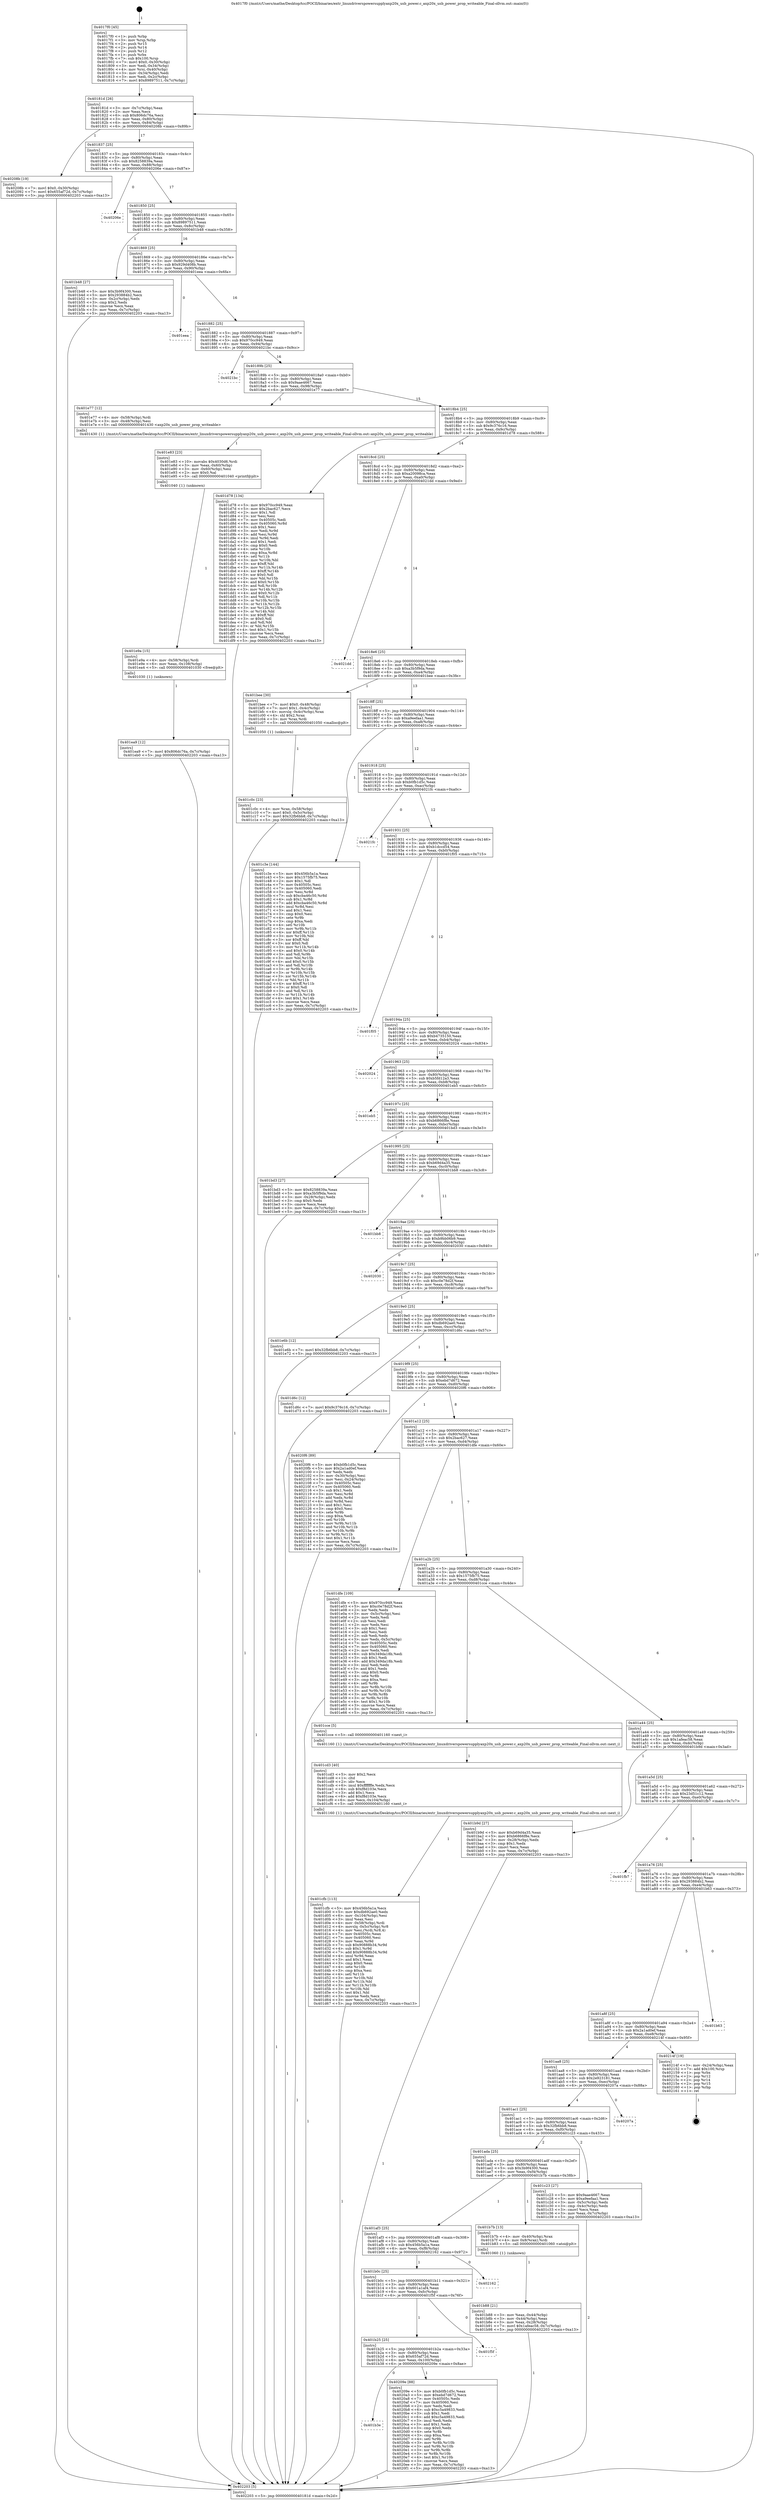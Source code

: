 digraph "0x4017f0" {
  label = "0x4017f0 (/mnt/c/Users/mathe/Desktop/tcc/POCII/binaries/extr_linuxdriverspowersupplyaxp20x_usb_power.c_axp20x_usb_power_prop_writeable_Final-ollvm.out::main(0))"
  labelloc = "t"
  node[shape=record]

  Entry [label="",width=0.3,height=0.3,shape=circle,fillcolor=black,style=filled]
  "0x40181d" [label="{
     0x40181d [26]\l
     | [instrs]\l
     &nbsp;&nbsp;0x40181d \<+3\>: mov -0x7c(%rbp),%eax\l
     &nbsp;&nbsp;0x401820 \<+2\>: mov %eax,%ecx\l
     &nbsp;&nbsp;0x401822 \<+6\>: sub $0x806dc76a,%ecx\l
     &nbsp;&nbsp;0x401828 \<+3\>: mov %eax,-0x80(%rbp)\l
     &nbsp;&nbsp;0x40182b \<+6\>: mov %ecx,-0x84(%rbp)\l
     &nbsp;&nbsp;0x401831 \<+6\>: je 000000000040208b \<main+0x89b\>\l
  }"]
  "0x40208b" [label="{
     0x40208b [19]\l
     | [instrs]\l
     &nbsp;&nbsp;0x40208b \<+7\>: movl $0x0,-0x30(%rbp)\l
     &nbsp;&nbsp;0x402092 \<+7\>: movl $0x655af72d,-0x7c(%rbp)\l
     &nbsp;&nbsp;0x402099 \<+5\>: jmp 0000000000402203 \<main+0xa13\>\l
  }"]
  "0x401837" [label="{
     0x401837 [25]\l
     | [instrs]\l
     &nbsp;&nbsp;0x401837 \<+5\>: jmp 000000000040183c \<main+0x4c\>\l
     &nbsp;&nbsp;0x40183c \<+3\>: mov -0x80(%rbp),%eax\l
     &nbsp;&nbsp;0x40183f \<+5\>: sub $0x8258839a,%eax\l
     &nbsp;&nbsp;0x401844 \<+6\>: mov %eax,-0x88(%rbp)\l
     &nbsp;&nbsp;0x40184a \<+6\>: je 000000000040206e \<main+0x87e\>\l
  }"]
  Exit [label="",width=0.3,height=0.3,shape=circle,fillcolor=black,style=filled,peripheries=2]
  "0x40206e" [label="{
     0x40206e\l
  }", style=dashed]
  "0x401850" [label="{
     0x401850 [25]\l
     | [instrs]\l
     &nbsp;&nbsp;0x401850 \<+5\>: jmp 0000000000401855 \<main+0x65\>\l
     &nbsp;&nbsp;0x401855 \<+3\>: mov -0x80(%rbp),%eax\l
     &nbsp;&nbsp;0x401858 \<+5\>: sub $0x89897511,%eax\l
     &nbsp;&nbsp;0x40185d \<+6\>: mov %eax,-0x8c(%rbp)\l
     &nbsp;&nbsp;0x401863 \<+6\>: je 0000000000401b48 \<main+0x358\>\l
  }"]
  "0x401b3e" [label="{
     0x401b3e\l
  }", style=dashed]
  "0x401b48" [label="{
     0x401b48 [27]\l
     | [instrs]\l
     &nbsp;&nbsp;0x401b48 \<+5\>: mov $0x3b9f4300,%eax\l
     &nbsp;&nbsp;0x401b4d \<+5\>: mov $0x293884b2,%ecx\l
     &nbsp;&nbsp;0x401b52 \<+3\>: mov -0x2c(%rbp),%edx\l
     &nbsp;&nbsp;0x401b55 \<+3\>: cmp $0x2,%edx\l
     &nbsp;&nbsp;0x401b58 \<+3\>: cmovne %ecx,%eax\l
     &nbsp;&nbsp;0x401b5b \<+3\>: mov %eax,-0x7c(%rbp)\l
     &nbsp;&nbsp;0x401b5e \<+5\>: jmp 0000000000402203 \<main+0xa13\>\l
  }"]
  "0x401869" [label="{
     0x401869 [25]\l
     | [instrs]\l
     &nbsp;&nbsp;0x401869 \<+5\>: jmp 000000000040186e \<main+0x7e\>\l
     &nbsp;&nbsp;0x40186e \<+3\>: mov -0x80(%rbp),%eax\l
     &nbsp;&nbsp;0x401871 \<+5\>: sub $0x929d408b,%eax\l
     &nbsp;&nbsp;0x401876 \<+6\>: mov %eax,-0x90(%rbp)\l
     &nbsp;&nbsp;0x40187c \<+6\>: je 0000000000401eea \<main+0x6fa\>\l
  }"]
  "0x402203" [label="{
     0x402203 [5]\l
     | [instrs]\l
     &nbsp;&nbsp;0x402203 \<+5\>: jmp 000000000040181d \<main+0x2d\>\l
  }"]
  "0x4017f0" [label="{
     0x4017f0 [45]\l
     | [instrs]\l
     &nbsp;&nbsp;0x4017f0 \<+1\>: push %rbp\l
     &nbsp;&nbsp;0x4017f1 \<+3\>: mov %rsp,%rbp\l
     &nbsp;&nbsp;0x4017f4 \<+2\>: push %r15\l
     &nbsp;&nbsp;0x4017f6 \<+2\>: push %r14\l
     &nbsp;&nbsp;0x4017f8 \<+2\>: push %r12\l
     &nbsp;&nbsp;0x4017fa \<+1\>: push %rbx\l
     &nbsp;&nbsp;0x4017fb \<+7\>: sub $0x100,%rsp\l
     &nbsp;&nbsp;0x401802 \<+7\>: movl $0x0,-0x30(%rbp)\l
     &nbsp;&nbsp;0x401809 \<+3\>: mov %edi,-0x34(%rbp)\l
     &nbsp;&nbsp;0x40180c \<+4\>: mov %rsi,-0x40(%rbp)\l
     &nbsp;&nbsp;0x401810 \<+3\>: mov -0x34(%rbp),%edi\l
     &nbsp;&nbsp;0x401813 \<+3\>: mov %edi,-0x2c(%rbp)\l
     &nbsp;&nbsp;0x401816 \<+7\>: movl $0x89897511,-0x7c(%rbp)\l
  }"]
  "0x40209e" [label="{
     0x40209e [88]\l
     | [instrs]\l
     &nbsp;&nbsp;0x40209e \<+5\>: mov $0xb0fb1d5c,%eax\l
     &nbsp;&nbsp;0x4020a3 \<+5\>: mov $0xebd7d672,%ecx\l
     &nbsp;&nbsp;0x4020a8 \<+7\>: mov 0x40505c,%edx\l
     &nbsp;&nbsp;0x4020af \<+7\>: mov 0x405060,%esi\l
     &nbsp;&nbsp;0x4020b6 \<+2\>: mov %edx,%edi\l
     &nbsp;&nbsp;0x4020b8 \<+6\>: sub $0xc5a49833,%edi\l
     &nbsp;&nbsp;0x4020be \<+3\>: sub $0x1,%edi\l
     &nbsp;&nbsp;0x4020c1 \<+6\>: add $0xc5a49833,%edi\l
     &nbsp;&nbsp;0x4020c7 \<+3\>: imul %edi,%edx\l
     &nbsp;&nbsp;0x4020ca \<+3\>: and $0x1,%edx\l
     &nbsp;&nbsp;0x4020cd \<+3\>: cmp $0x0,%edx\l
     &nbsp;&nbsp;0x4020d0 \<+4\>: sete %r8b\l
     &nbsp;&nbsp;0x4020d4 \<+3\>: cmp $0xa,%esi\l
     &nbsp;&nbsp;0x4020d7 \<+4\>: setl %r9b\l
     &nbsp;&nbsp;0x4020db \<+3\>: mov %r8b,%r10b\l
     &nbsp;&nbsp;0x4020de \<+3\>: and %r9b,%r10b\l
     &nbsp;&nbsp;0x4020e1 \<+3\>: xor %r9b,%r8b\l
     &nbsp;&nbsp;0x4020e4 \<+3\>: or %r8b,%r10b\l
     &nbsp;&nbsp;0x4020e7 \<+4\>: test $0x1,%r10b\l
     &nbsp;&nbsp;0x4020eb \<+3\>: cmovne %ecx,%eax\l
     &nbsp;&nbsp;0x4020ee \<+3\>: mov %eax,-0x7c(%rbp)\l
     &nbsp;&nbsp;0x4020f1 \<+5\>: jmp 0000000000402203 \<main+0xa13\>\l
  }"]
  "0x401eea" [label="{
     0x401eea\l
  }", style=dashed]
  "0x401882" [label="{
     0x401882 [25]\l
     | [instrs]\l
     &nbsp;&nbsp;0x401882 \<+5\>: jmp 0000000000401887 \<main+0x97\>\l
     &nbsp;&nbsp;0x401887 \<+3\>: mov -0x80(%rbp),%eax\l
     &nbsp;&nbsp;0x40188a \<+5\>: sub $0x970cc949,%eax\l
     &nbsp;&nbsp;0x40188f \<+6\>: mov %eax,-0x94(%rbp)\l
     &nbsp;&nbsp;0x401895 \<+6\>: je 00000000004021bc \<main+0x9cc\>\l
  }"]
  "0x401b25" [label="{
     0x401b25 [25]\l
     | [instrs]\l
     &nbsp;&nbsp;0x401b25 \<+5\>: jmp 0000000000401b2a \<main+0x33a\>\l
     &nbsp;&nbsp;0x401b2a \<+3\>: mov -0x80(%rbp),%eax\l
     &nbsp;&nbsp;0x401b2d \<+5\>: sub $0x655af72d,%eax\l
     &nbsp;&nbsp;0x401b32 \<+6\>: mov %eax,-0x100(%rbp)\l
     &nbsp;&nbsp;0x401b38 \<+6\>: je 000000000040209e \<main+0x8ae\>\l
  }"]
  "0x4021bc" [label="{
     0x4021bc\l
  }", style=dashed]
  "0x40189b" [label="{
     0x40189b [25]\l
     | [instrs]\l
     &nbsp;&nbsp;0x40189b \<+5\>: jmp 00000000004018a0 \<main+0xb0\>\l
     &nbsp;&nbsp;0x4018a0 \<+3\>: mov -0x80(%rbp),%eax\l
     &nbsp;&nbsp;0x4018a3 \<+5\>: sub $0x9aae4667,%eax\l
     &nbsp;&nbsp;0x4018a8 \<+6\>: mov %eax,-0x98(%rbp)\l
     &nbsp;&nbsp;0x4018ae \<+6\>: je 0000000000401e77 \<main+0x687\>\l
  }"]
  "0x401f5f" [label="{
     0x401f5f\l
  }", style=dashed]
  "0x401e77" [label="{
     0x401e77 [12]\l
     | [instrs]\l
     &nbsp;&nbsp;0x401e77 \<+4\>: mov -0x58(%rbp),%rdi\l
     &nbsp;&nbsp;0x401e7b \<+3\>: mov -0x48(%rbp),%esi\l
     &nbsp;&nbsp;0x401e7e \<+5\>: call 0000000000401430 \<axp20x_usb_power_prop_writeable\>\l
     | [calls]\l
     &nbsp;&nbsp;0x401430 \{1\} (/mnt/c/Users/mathe/Desktop/tcc/POCII/binaries/extr_linuxdriverspowersupplyaxp20x_usb_power.c_axp20x_usb_power_prop_writeable_Final-ollvm.out::axp20x_usb_power_prop_writeable)\l
  }"]
  "0x4018b4" [label="{
     0x4018b4 [25]\l
     | [instrs]\l
     &nbsp;&nbsp;0x4018b4 \<+5\>: jmp 00000000004018b9 \<main+0xc9\>\l
     &nbsp;&nbsp;0x4018b9 \<+3\>: mov -0x80(%rbp),%eax\l
     &nbsp;&nbsp;0x4018bc \<+5\>: sub $0x9c376c16,%eax\l
     &nbsp;&nbsp;0x4018c1 \<+6\>: mov %eax,-0x9c(%rbp)\l
     &nbsp;&nbsp;0x4018c7 \<+6\>: je 0000000000401d78 \<main+0x588\>\l
  }"]
  "0x401b0c" [label="{
     0x401b0c [25]\l
     | [instrs]\l
     &nbsp;&nbsp;0x401b0c \<+5\>: jmp 0000000000401b11 \<main+0x321\>\l
     &nbsp;&nbsp;0x401b11 \<+3\>: mov -0x80(%rbp),%eax\l
     &nbsp;&nbsp;0x401b14 \<+5\>: sub $0x601a1af4,%eax\l
     &nbsp;&nbsp;0x401b19 \<+6\>: mov %eax,-0xfc(%rbp)\l
     &nbsp;&nbsp;0x401b1f \<+6\>: je 0000000000401f5f \<main+0x76f\>\l
  }"]
  "0x401d78" [label="{
     0x401d78 [134]\l
     | [instrs]\l
     &nbsp;&nbsp;0x401d78 \<+5\>: mov $0x970cc949,%eax\l
     &nbsp;&nbsp;0x401d7d \<+5\>: mov $0x2bac627,%ecx\l
     &nbsp;&nbsp;0x401d82 \<+2\>: mov $0x1,%dl\l
     &nbsp;&nbsp;0x401d84 \<+2\>: xor %esi,%esi\l
     &nbsp;&nbsp;0x401d86 \<+7\>: mov 0x40505c,%edi\l
     &nbsp;&nbsp;0x401d8d \<+8\>: mov 0x405060,%r8d\l
     &nbsp;&nbsp;0x401d95 \<+3\>: sub $0x1,%esi\l
     &nbsp;&nbsp;0x401d98 \<+3\>: mov %edi,%r9d\l
     &nbsp;&nbsp;0x401d9b \<+3\>: add %esi,%r9d\l
     &nbsp;&nbsp;0x401d9e \<+4\>: imul %r9d,%edi\l
     &nbsp;&nbsp;0x401da2 \<+3\>: and $0x1,%edi\l
     &nbsp;&nbsp;0x401da5 \<+3\>: cmp $0x0,%edi\l
     &nbsp;&nbsp;0x401da8 \<+4\>: sete %r10b\l
     &nbsp;&nbsp;0x401dac \<+4\>: cmp $0xa,%r8d\l
     &nbsp;&nbsp;0x401db0 \<+4\>: setl %r11b\l
     &nbsp;&nbsp;0x401db4 \<+3\>: mov %r10b,%bl\l
     &nbsp;&nbsp;0x401db7 \<+3\>: xor $0xff,%bl\l
     &nbsp;&nbsp;0x401dba \<+3\>: mov %r11b,%r14b\l
     &nbsp;&nbsp;0x401dbd \<+4\>: xor $0xff,%r14b\l
     &nbsp;&nbsp;0x401dc1 \<+3\>: xor $0x0,%dl\l
     &nbsp;&nbsp;0x401dc4 \<+3\>: mov %bl,%r15b\l
     &nbsp;&nbsp;0x401dc7 \<+4\>: and $0x0,%r15b\l
     &nbsp;&nbsp;0x401dcb \<+3\>: and %dl,%r10b\l
     &nbsp;&nbsp;0x401dce \<+3\>: mov %r14b,%r12b\l
     &nbsp;&nbsp;0x401dd1 \<+4\>: and $0x0,%r12b\l
     &nbsp;&nbsp;0x401dd5 \<+3\>: and %dl,%r11b\l
     &nbsp;&nbsp;0x401dd8 \<+3\>: or %r10b,%r15b\l
     &nbsp;&nbsp;0x401ddb \<+3\>: or %r11b,%r12b\l
     &nbsp;&nbsp;0x401dde \<+3\>: xor %r12b,%r15b\l
     &nbsp;&nbsp;0x401de1 \<+3\>: or %r14b,%bl\l
     &nbsp;&nbsp;0x401de4 \<+3\>: xor $0xff,%bl\l
     &nbsp;&nbsp;0x401de7 \<+3\>: or $0x0,%dl\l
     &nbsp;&nbsp;0x401dea \<+2\>: and %dl,%bl\l
     &nbsp;&nbsp;0x401dec \<+3\>: or %bl,%r15b\l
     &nbsp;&nbsp;0x401def \<+4\>: test $0x1,%r15b\l
     &nbsp;&nbsp;0x401df3 \<+3\>: cmovne %ecx,%eax\l
     &nbsp;&nbsp;0x401df6 \<+3\>: mov %eax,-0x7c(%rbp)\l
     &nbsp;&nbsp;0x401df9 \<+5\>: jmp 0000000000402203 \<main+0xa13\>\l
  }"]
  "0x4018cd" [label="{
     0x4018cd [25]\l
     | [instrs]\l
     &nbsp;&nbsp;0x4018cd \<+5\>: jmp 00000000004018d2 \<main+0xe2\>\l
     &nbsp;&nbsp;0x4018d2 \<+3\>: mov -0x80(%rbp),%eax\l
     &nbsp;&nbsp;0x4018d5 \<+5\>: sub $0xa20098ca,%eax\l
     &nbsp;&nbsp;0x4018da \<+6\>: mov %eax,-0xa0(%rbp)\l
     &nbsp;&nbsp;0x4018e0 \<+6\>: je 00000000004021dd \<main+0x9ed\>\l
  }"]
  "0x402162" [label="{
     0x402162\l
  }", style=dashed]
  "0x4021dd" [label="{
     0x4021dd\l
  }", style=dashed]
  "0x4018e6" [label="{
     0x4018e6 [25]\l
     | [instrs]\l
     &nbsp;&nbsp;0x4018e6 \<+5\>: jmp 00000000004018eb \<main+0xfb\>\l
     &nbsp;&nbsp;0x4018eb \<+3\>: mov -0x80(%rbp),%eax\l
     &nbsp;&nbsp;0x4018ee \<+5\>: sub $0xa3b5f9da,%eax\l
     &nbsp;&nbsp;0x4018f3 \<+6\>: mov %eax,-0xa4(%rbp)\l
     &nbsp;&nbsp;0x4018f9 \<+6\>: je 0000000000401bee \<main+0x3fe\>\l
  }"]
  "0x401ea9" [label="{
     0x401ea9 [12]\l
     | [instrs]\l
     &nbsp;&nbsp;0x401ea9 \<+7\>: movl $0x806dc76a,-0x7c(%rbp)\l
     &nbsp;&nbsp;0x401eb0 \<+5\>: jmp 0000000000402203 \<main+0xa13\>\l
  }"]
  "0x401bee" [label="{
     0x401bee [30]\l
     | [instrs]\l
     &nbsp;&nbsp;0x401bee \<+7\>: movl $0x0,-0x48(%rbp)\l
     &nbsp;&nbsp;0x401bf5 \<+7\>: movl $0x1,-0x4c(%rbp)\l
     &nbsp;&nbsp;0x401bfc \<+4\>: movslq -0x4c(%rbp),%rax\l
     &nbsp;&nbsp;0x401c00 \<+4\>: shl $0x2,%rax\l
     &nbsp;&nbsp;0x401c04 \<+3\>: mov %rax,%rdi\l
     &nbsp;&nbsp;0x401c07 \<+5\>: call 0000000000401050 \<malloc@plt\>\l
     | [calls]\l
     &nbsp;&nbsp;0x401050 \{1\} (unknown)\l
  }"]
  "0x4018ff" [label="{
     0x4018ff [25]\l
     | [instrs]\l
     &nbsp;&nbsp;0x4018ff \<+5\>: jmp 0000000000401904 \<main+0x114\>\l
     &nbsp;&nbsp;0x401904 \<+3\>: mov -0x80(%rbp),%eax\l
     &nbsp;&nbsp;0x401907 \<+5\>: sub $0xa9eefaa1,%eax\l
     &nbsp;&nbsp;0x40190c \<+6\>: mov %eax,-0xa8(%rbp)\l
     &nbsp;&nbsp;0x401912 \<+6\>: je 0000000000401c3e \<main+0x44e\>\l
  }"]
  "0x401e9a" [label="{
     0x401e9a [15]\l
     | [instrs]\l
     &nbsp;&nbsp;0x401e9a \<+4\>: mov -0x58(%rbp),%rdi\l
     &nbsp;&nbsp;0x401e9e \<+6\>: mov %eax,-0x108(%rbp)\l
     &nbsp;&nbsp;0x401ea4 \<+5\>: call 0000000000401030 \<free@plt\>\l
     | [calls]\l
     &nbsp;&nbsp;0x401030 \{1\} (unknown)\l
  }"]
  "0x401c3e" [label="{
     0x401c3e [144]\l
     | [instrs]\l
     &nbsp;&nbsp;0x401c3e \<+5\>: mov $0x456b5a1a,%eax\l
     &nbsp;&nbsp;0x401c43 \<+5\>: mov $0x1575fb75,%ecx\l
     &nbsp;&nbsp;0x401c48 \<+2\>: mov $0x1,%dl\l
     &nbsp;&nbsp;0x401c4a \<+7\>: mov 0x40505c,%esi\l
     &nbsp;&nbsp;0x401c51 \<+7\>: mov 0x405060,%edi\l
     &nbsp;&nbsp;0x401c58 \<+3\>: mov %esi,%r8d\l
     &nbsp;&nbsp;0x401c5b \<+7\>: sub $0xcba46c50,%r8d\l
     &nbsp;&nbsp;0x401c62 \<+4\>: sub $0x1,%r8d\l
     &nbsp;&nbsp;0x401c66 \<+7\>: add $0xcba46c50,%r8d\l
     &nbsp;&nbsp;0x401c6d \<+4\>: imul %r8d,%esi\l
     &nbsp;&nbsp;0x401c71 \<+3\>: and $0x1,%esi\l
     &nbsp;&nbsp;0x401c74 \<+3\>: cmp $0x0,%esi\l
     &nbsp;&nbsp;0x401c77 \<+4\>: sete %r9b\l
     &nbsp;&nbsp;0x401c7b \<+3\>: cmp $0xa,%edi\l
     &nbsp;&nbsp;0x401c7e \<+4\>: setl %r10b\l
     &nbsp;&nbsp;0x401c82 \<+3\>: mov %r9b,%r11b\l
     &nbsp;&nbsp;0x401c85 \<+4\>: xor $0xff,%r11b\l
     &nbsp;&nbsp;0x401c89 \<+3\>: mov %r10b,%bl\l
     &nbsp;&nbsp;0x401c8c \<+3\>: xor $0xff,%bl\l
     &nbsp;&nbsp;0x401c8f \<+3\>: xor $0x0,%dl\l
     &nbsp;&nbsp;0x401c92 \<+3\>: mov %r11b,%r14b\l
     &nbsp;&nbsp;0x401c95 \<+4\>: and $0x0,%r14b\l
     &nbsp;&nbsp;0x401c99 \<+3\>: and %dl,%r9b\l
     &nbsp;&nbsp;0x401c9c \<+3\>: mov %bl,%r15b\l
     &nbsp;&nbsp;0x401c9f \<+4\>: and $0x0,%r15b\l
     &nbsp;&nbsp;0x401ca3 \<+3\>: and %dl,%r10b\l
     &nbsp;&nbsp;0x401ca6 \<+3\>: or %r9b,%r14b\l
     &nbsp;&nbsp;0x401ca9 \<+3\>: or %r10b,%r15b\l
     &nbsp;&nbsp;0x401cac \<+3\>: xor %r15b,%r14b\l
     &nbsp;&nbsp;0x401caf \<+3\>: or %bl,%r11b\l
     &nbsp;&nbsp;0x401cb2 \<+4\>: xor $0xff,%r11b\l
     &nbsp;&nbsp;0x401cb6 \<+3\>: or $0x0,%dl\l
     &nbsp;&nbsp;0x401cb9 \<+3\>: and %dl,%r11b\l
     &nbsp;&nbsp;0x401cbc \<+3\>: or %r11b,%r14b\l
     &nbsp;&nbsp;0x401cbf \<+4\>: test $0x1,%r14b\l
     &nbsp;&nbsp;0x401cc3 \<+3\>: cmovne %ecx,%eax\l
     &nbsp;&nbsp;0x401cc6 \<+3\>: mov %eax,-0x7c(%rbp)\l
     &nbsp;&nbsp;0x401cc9 \<+5\>: jmp 0000000000402203 \<main+0xa13\>\l
  }"]
  "0x401918" [label="{
     0x401918 [25]\l
     | [instrs]\l
     &nbsp;&nbsp;0x401918 \<+5\>: jmp 000000000040191d \<main+0x12d\>\l
     &nbsp;&nbsp;0x40191d \<+3\>: mov -0x80(%rbp),%eax\l
     &nbsp;&nbsp;0x401920 \<+5\>: sub $0xb0fb1d5c,%eax\l
     &nbsp;&nbsp;0x401925 \<+6\>: mov %eax,-0xac(%rbp)\l
     &nbsp;&nbsp;0x40192b \<+6\>: je 00000000004021fc \<main+0xa0c\>\l
  }"]
  "0x401e83" [label="{
     0x401e83 [23]\l
     | [instrs]\l
     &nbsp;&nbsp;0x401e83 \<+10\>: movabs $0x4030d6,%rdi\l
     &nbsp;&nbsp;0x401e8d \<+3\>: mov %eax,-0x60(%rbp)\l
     &nbsp;&nbsp;0x401e90 \<+3\>: mov -0x60(%rbp),%esi\l
     &nbsp;&nbsp;0x401e93 \<+2\>: mov $0x0,%al\l
     &nbsp;&nbsp;0x401e95 \<+5\>: call 0000000000401040 \<printf@plt\>\l
     | [calls]\l
     &nbsp;&nbsp;0x401040 \{1\} (unknown)\l
  }"]
  "0x4021fc" [label="{
     0x4021fc\l
  }", style=dashed]
  "0x401931" [label="{
     0x401931 [25]\l
     | [instrs]\l
     &nbsp;&nbsp;0x401931 \<+5\>: jmp 0000000000401936 \<main+0x146\>\l
     &nbsp;&nbsp;0x401936 \<+3\>: mov -0x80(%rbp),%eax\l
     &nbsp;&nbsp;0x401939 \<+5\>: sub $0xb1dccd54,%eax\l
     &nbsp;&nbsp;0x40193e \<+6\>: mov %eax,-0xb0(%rbp)\l
     &nbsp;&nbsp;0x401944 \<+6\>: je 0000000000401f05 \<main+0x715\>\l
  }"]
  "0x401cfb" [label="{
     0x401cfb [113]\l
     | [instrs]\l
     &nbsp;&nbsp;0x401cfb \<+5\>: mov $0x456b5a1a,%ecx\l
     &nbsp;&nbsp;0x401d00 \<+5\>: mov $0xdb692ae0,%edx\l
     &nbsp;&nbsp;0x401d05 \<+6\>: mov -0x104(%rbp),%esi\l
     &nbsp;&nbsp;0x401d0b \<+3\>: imul %eax,%esi\l
     &nbsp;&nbsp;0x401d0e \<+4\>: mov -0x58(%rbp),%rdi\l
     &nbsp;&nbsp;0x401d12 \<+4\>: movslq -0x5c(%rbp),%r8\l
     &nbsp;&nbsp;0x401d16 \<+4\>: mov %esi,(%rdi,%r8,4)\l
     &nbsp;&nbsp;0x401d1a \<+7\>: mov 0x40505c,%eax\l
     &nbsp;&nbsp;0x401d21 \<+7\>: mov 0x405060,%esi\l
     &nbsp;&nbsp;0x401d28 \<+3\>: mov %eax,%r9d\l
     &nbsp;&nbsp;0x401d2b \<+7\>: sub $0x90888b34,%r9d\l
     &nbsp;&nbsp;0x401d32 \<+4\>: sub $0x1,%r9d\l
     &nbsp;&nbsp;0x401d36 \<+7\>: add $0x90888b34,%r9d\l
     &nbsp;&nbsp;0x401d3d \<+4\>: imul %r9d,%eax\l
     &nbsp;&nbsp;0x401d41 \<+3\>: and $0x1,%eax\l
     &nbsp;&nbsp;0x401d44 \<+3\>: cmp $0x0,%eax\l
     &nbsp;&nbsp;0x401d47 \<+4\>: sete %r10b\l
     &nbsp;&nbsp;0x401d4b \<+3\>: cmp $0xa,%esi\l
     &nbsp;&nbsp;0x401d4e \<+4\>: setl %r11b\l
     &nbsp;&nbsp;0x401d52 \<+3\>: mov %r10b,%bl\l
     &nbsp;&nbsp;0x401d55 \<+3\>: and %r11b,%bl\l
     &nbsp;&nbsp;0x401d58 \<+3\>: xor %r11b,%r10b\l
     &nbsp;&nbsp;0x401d5b \<+3\>: or %r10b,%bl\l
     &nbsp;&nbsp;0x401d5e \<+3\>: test $0x1,%bl\l
     &nbsp;&nbsp;0x401d61 \<+3\>: cmovne %edx,%ecx\l
     &nbsp;&nbsp;0x401d64 \<+3\>: mov %ecx,-0x7c(%rbp)\l
     &nbsp;&nbsp;0x401d67 \<+5\>: jmp 0000000000402203 \<main+0xa13\>\l
  }"]
  "0x401f05" [label="{
     0x401f05\l
  }", style=dashed]
  "0x40194a" [label="{
     0x40194a [25]\l
     | [instrs]\l
     &nbsp;&nbsp;0x40194a \<+5\>: jmp 000000000040194f \<main+0x15f\>\l
     &nbsp;&nbsp;0x40194f \<+3\>: mov -0x80(%rbp),%eax\l
     &nbsp;&nbsp;0x401952 \<+5\>: sub $0xb4735150,%eax\l
     &nbsp;&nbsp;0x401957 \<+6\>: mov %eax,-0xb4(%rbp)\l
     &nbsp;&nbsp;0x40195d \<+6\>: je 0000000000402024 \<main+0x834\>\l
  }"]
  "0x401cd3" [label="{
     0x401cd3 [40]\l
     | [instrs]\l
     &nbsp;&nbsp;0x401cd3 \<+5\>: mov $0x2,%ecx\l
     &nbsp;&nbsp;0x401cd8 \<+1\>: cltd\l
     &nbsp;&nbsp;0x401cd9 \<+2\>: idiv %ecx\l
     &nbsp;&nbsp;0x401cdb \<+6\>: imul $0xfffffffe,%edx,%ecx\l
     &nbsp;&nbsp;0x401ce1 \<+6\>: sub $0xf8d103e,%ecx\l
     &nbsp;&nbsp;0x401ce7 \<+3\>: add $0x1,%ecx\l
     &nbsp;&nbsp;0x401cea \<+6\>: add $0xf8d103e,%ecx\l
     &nbsp;&nbsp;0x401cf0 \<+6\>: mov %ecx,-0x104(%rbp)\l
     &nbsp;&nbsp;0x401cf6 \<+5\>: call 0000000000401160 \<next_i\>\l
     | [calls]\l
     &nbsp;&nbsp;0x401160 \{1\} (/mnt/c/Users/mathe/Desktop/tcc/POCII/binaries/extr_linuxdriverspowersupplyaxp20x_usb_power.c_axp20x_usb_power_prop_writeable_Final-ollvm.out::next_i)\l
  }"]
  "0x402024" [label="{
     0x402024\l
  }", style=dashed]
  "0x401963" [label="{
     0x401963 [25]\l
     | [instrs]\l
     &nbsp;&nbsp;0x401963 \<+5\>: jmp 0000000000401968 \<main+0x178\>\l
     &nbsp;&nbsp;0x401968 \<+3\>: mov -0x80(%rbp),%eax\l
     &nbsp;&nbsp;0x40196b \<+5\>: sub $0xb5fd12a3,%eax\l
     &nbsp;&nbsp;0x401970 \<+6\>: mov %eax,-0xb8(%rbp)\l
     &nbsp;&nbsp;0x401976 \<+6\>: je 0000000000401eb5 \<main+0x6c5\>\l
  }"]
  "0x401c0c" [label="{
     0x401c0c [23]\l
     | [instrs]\l
     &nbsp;&nbsp;0x401c0c \<+4\>: mov %rax,-0x58(%rbp)\l
     &nbsp;&nbsp;0x401c10 \<+7\>: movl $0x0,-0x5c(%rbp)\l
     &nbsp;&nbsp;0x401c17 \<+7\>: movl $0x32fb6bb8,-0x7c(%rbp)\l
     &nbsp;&nbsp;0x401c1e \<+5\>: jmp 0000000000402203 \<main+0xa13\>\l
  }"]
  "0x401eb5" [label="{
     0x401eb5\l
  }", style=dashed]
  "0x40197c" [label="{
     0x40197c [25]\l
     | [instrs]\l
     &nbsp;&nbsp;0x40197c \<+5\>: jmp 0000000000401981 \<main+0x191\>\l
     &nbsp;&nbsp;0x401981 \<+3\>: mov -0x80(%rbp),%eax\l
     &nbsp;&nbsp;0x401984 \<+5\>: sub $0xb6866f8e,%eax\l
     &nbsp;&nbsp;0x401989 \<+6\>: mov %eax,-0xbc(%rbp)\l
     &nbsp;&nbsp;0x40198f \<+6\>: je 0000000000401bd3 \<main+0x3e3\>\l
  }"]
  "0x401b88" [label="{
     0x401b88 [21]\l
     | [instrs]\l
     &nbsp;&nbsp;0x401b88 \<+3\>: mov %eax,-0x44(%rbp)\l
     &nbsp;&nbsp;0x401b8b \<+3\>: mov -0x44(%rbp),%eax\l
     &nbsp;&nbsp;0x401b8e \<+3\>: mov %eax,-0x28(%rbp)\l
     &nbsp;&nbsp;0x401b91 \<+7\>: movl $0x1afeac58,-0x7c(%rbp)\l
     &nbsp;&nbsp;0x401b98 \<+5\>: jmp 0000000000402203 \<main+0xa13\>\l
  }"]
  "0x401bd3" [label="{
     0x401bd3 [27]\l
     | [instrs]\l
     &nbsp;&nbsp;0x401bd3 \<+5\>: mov $0x8258839a,%eax\l
     &nbsp;&nbsp;0x401bd8 \<+5\>: mov $0xa3b5f9da,%ecx\l
     &nbsp;&nbsp;0x401bdd \<+3\>: mov -0x28(%rbp),%edx\l
     &nbsp;&nbsp;0x401be0 \<+3\>: cmp $0x0,%edx\l
     &nbsp;&nbsp;0x401be3 \<+3\>: cmove %ecx,%eax\l
     &nbsp;&nbsp;0x401be6 \<+3\>: mov %eax,-0x7c(%rbp)\l
     &nbsp;&nbsp;0x401be9 \<+5\>: jmp 0000000000402203 \<main+0xa13\>\l
  }"]
  "0x401995" [label="{
     0x401995 [25]\l
     | [instrs]\l
     &nbsp;&nbsp;0x401995 \<+5\>: jmp 000000000040199a \<main+0x1aa\>\l
     &nbsp;&nbsp;0x40199a \<+3\>: mov -0x80(%rbp),%eax\l
     &nbsp;&nbsp;0x40199d \<+5\>: sub $0xb69d4a35,%eax\l
     &nbsp;&nbsp;0x4019a2 \<+6\>: mov %eax,-0xc0(%rbp)\l
     &nbsp;&nbsp;0x4019a8 \<+6\>: je 0000000000401bb8 \<main+0x3c8\>\l
  }"]
  "0x401af3" [label="{
     0x401af3 [25]\l
     | [instrs]\l
     &nbsp;&nbsp;0x401af3 \<+5\>: jmp 0000000000401af8 \<main+0x308\>\l
     &nbsp;&nbsp;0x401af8 \<+3\>: mov -0x80(%rbp),%eax\l
     &nbsp;&nbsp;0x401afb \<+5\>: sub $0x456b5a1a,%eax\l
     &nbsp;&nbsp;0x401b00 \<+6\>: mov %eax,-0xf8(%rbp)\l
     &nbsp;&nbsp;0x401b06 \<+6\>: je 0000000000402162 \<main+0x972\>\l
  }"]
  "0x401bb8" [label="{
     0x401bb8\l
  }", style=dashed]
  "0x4019ae" [label="{
     0x4019ae [25]\l
     | [instrs]\l
     &nbsp;&nbsp;0x4019ae \<+5\>: jmp 00000000004019b3 \<main+0x1c3\>\l
     &nbsp;&nbsp;0x4019b3 \<+3\>: mov -0x80(%rbp),%eax\l
     &nbsp;&nbsp;0x4019b6 \<+5\>: sub $0xb9bb06b9,%eax\l
     &nbsp;&nbsp;0x4019bb \<+6\>: mov %eax,-0xc4(%rbp)\l
     &nbsp;&nbsp;0x4019c1 \<+6\>: je 0000000000402030 \<main+0x840\>\l
  }"]
  "0x401b7b" [label="{
     0x401b7b [13]\l
     | [instrs]\l
     &nbsp;&nbsp;0x401b7b \<+4\>: mov -0x40(%rbp),%rax\l
     &nbsp;&nbsp;0x401b7f \<+4\>: mov 0x8(%rax),%rdi\l
     &nbsp;&nbsp;0x401b83 \<+5\>: call 0000000000401060 \<atoi@plt\>\l
     | [calls]\l
     &nbsp;&nbsp;0x401060 \{1\} (unknown)\l
  }"]
  "0x402030" [label="{
     0x402030\l
  }", style=dashed]
  "0x4019c7" [label="{
     0x4019c7 [25]\l
     | [instrs]\l
     &nbsp;&nbsp;0x4019c7 \<+5\>: jmp 00000000004019cc \<main+0x1dc\>\l
     &nbsp;&nbsp;0x4019cc \<+3\>: mov -0x80(%rbp),%eax\l
     &nbsp;&nbsp;0x4019cf \<+5\>: sub $0xc0e78d2f,%eax\l
     &nbsp;&nbsp;0x4019d4 \<+6\>: mov %eax,-0xc8(%rbp)\l
     &nbsp;&nbsp;0x4019da \<+6\>: je 0000000000401e6b \<main+0x67b\>\l
  }"]
  "0x401ada" [label="{
     0x401ada [25]\l
     | [instrs]\l
     &nbsp;&nbsp;0x401ada \<+5\>: jmp 0000000000401adf \<main+0x2ef\>\l
     &nbsp;&nbsp;0x401adf \<+3\>: mov -0x80(%rbp),%eax\l
     &nbsp;&nbsp;0x401ae2 \<+5\>: sub $0x3b9f4300,%eax\l
     &nbsp;&nbsp;0x401ae7 \<+6\>: mov %eax,-0xf4(%rbp)\l
     &nbsp;&nbsp;0x401aed \<+6\>: je 0000000000401b7b \<main+0x38b\>\l
  }"]
  "0x401e6b" [label="{
     0x401e6b [12]\l
     | [instrs]\l
     &nbsp;&nbsp;0x401e6b \<+7\>: movl $0x32fb6bb8,-0x7c(%rbp)\l
     &nbsp;&nbsp;0x401e72 \<+5\>: jmp 0000000000402203 \<main+0xa13\>\l
  }"]
  "0x4019e0" [label="{
     0x4019e0 [25]\l
     | [instrs]\l
     &nbsp;&nbsp;0x4019e0 \<+5\>: jmp 00000000004019e5 \<main+0x1f5\>\l
     &nbsp;&nbsp;0x4019e5 \<+3\>: mov -0x80(%rbp),%eax\l
     &nbsp;&nbsp;0x4019e8 \<+5\>: sub $0xdb692ae0,%eax\l
     &nbsp;&nbsp;0x4019ed \<+6\>: mov %eax,-0xcc(%rbp)\l
     &nbsp;&nbsp;0x4019f3 \<+6\>: je 0000000000401d6c \<main+0x57c\>\l
  }"]
  "0x401c23" [label="{
     0x401c23 [27]\l
     | [instrs]\l
     &nbsp;&nbsp;0x401c23 \<+5\>: mov $0x9aae4667,%eax\l
     &nbsp;&nbsp;0x401c28 \<+5\>: mov $0xa9eefaa1,%ecx\l
     &nbsp;&nbsp;0x401c2d \<+3\>: mov -0x5c(%rbp),%edx\l
     &nbsp;&nbsp;0x401c30 \<+3\>: cmp -0x4c(%rbp),%edx\l
     &nbsp;&nbsp;0x401c33 \<+3\>: cmovl %ecx,%eax\l
     &nbsp;&nbsp;0x401c36 \<+3\>: mov %eax,-0x7c(%rbp)\l
     &nbsp;&nbsp;0x401c39 \<+5\>: jmp 0000000000402203 \<main+0xa13\>\l
  }"]
  "0x401d6c" [label="{
     0x401d6c [12]\l
     | [instrs]\l
     &nbsp;&nbsp;0x401d6c \<+7\>: movl $0x9c376c16,-0x7c(%rbp)\l
     &nbsp;&nbsp;0x401d73 \<+5\>: jmp 0000000000402203 \<main+0xa13\>\l
  }"]
  "0x4019f9" [label="{
     0x4019f9 [25]\l
     | [instrs]\l
     &nbsp;&nbsp;0x4019f9 \<+5\>: jmp 00000000004019fe \<main+0x20e\>\l
     &nbsp;&nbsp;0x4019fe \<+3\>: mov -0x80(%rbp),%eax\l
     &nbsp;&nbsp;0x401a01 \<+5\>: sub $0xebd7d672,%eax\l
     &nbsp;&nbsp;0x401a06 \<+6\>: mov %eax,-0xd0(%rbp)\l
     &nbsp;&nbsp;0x401a0c \<+6\>: je 00000000004020f6 \<main+0x906\>\l
  }"]
  "0x401ac1" [label="{
     0x401ac1 [25]\l
     | [instrs]\l
     &nbsp;&nbsp;0x401ac1 \<+5\>: jmp 0000000000401ac6 \<main+0x2d6\>\l
     &nbsp;&nbsp;0x401ac6 \<+3\>: mov -0x80(%rbp),%eax\l
     &nbsp;&nbsp;0x401ac9 \<+5\>: sub $0x32fb6bb8,%eax\l
     &nbsp;&nbsp;0x401ace \<+6\>: mov %eax,-0xf0(%rbp)\l
     &nbsp;&nbsp;0x401ad4 \<+6\>: je 0000000000401c23 \<main+0x433\>\l
  }"]
  "0x4020f6" [label="{
     0x4020f6 [89]\l
     | [instrs]\l
     &nbsp;&nbsp;0x4020f6 \<+5\>: mov $0xb0fb1d5c,%eax\l
     &nbsp;&nbsp;0x4020fb \<+5\>: mov $0x2a1ad0ef,%ecx\l
     &nbsp;&nbsp;0x402100 \<+2\>: xor %edx,%edx\l
     &nbsp;&nbsp;0x402102 \<+3\>: mov -0x30(%rbp),%esi\l
     &nbsp;&nbsp;0x402105 \<+3\>: mov %esi,-0x24(%rbp)\l
     &nbsp;&nbsp;0x402108 \<+7\>: mov 0x40505c,%esi\l
     &nbsp;&nbsp;0x40210f \<+7\>: mov 0x405060,%edi\l
     &nbsp;&nbsp;0x402116 \<+3\>: sub $0x1,%edx\l
     &nbsp;&nbsp;0x402119 \<+3\>: mov %esi,%r8d\l
     &nbsp;&nbsp;0x40211c \<+3\>: add %edx,%r8d\l
     &nbsp;&nbsp;0x40211f \<+4\>: imul %r8d,%esi\l
     &nbsp;&nbsp;0x402123 \<+3\>: and $0x1,%esi\l
     &nbsp;&nbsp;0x402126 \<+3\>: cmp $0x0,%esi\l
     &nbsp;&nbsp;0x402129 \<+4\>: sete %r9b\l
     &nbsp;&nbsp;0x40212d \<+3\>: cmp $0xa,%edi\l
     &nbsp;&nbsp;0x402130 \<+4\>: setl %r10b\l
     &nbsp;&nbsp;0x402134 \<+3\>: mov %r9b,%r11b\l
     &nbsp;&nbsp;0x402137 \<+3\>: and %r10b,%r11b\l
     &nbsp;&nbsp;0x40213a \<+3\>: xor %r10b,%r9b\l
     &nbsp;&nbsp;0x40213d \<+3\>: or %r9b,%r11b\l
     &nbsp;&nbsp;0x402140 \<+4\>: test $0x1,%r11b\l
     &nbsp;&nbsp;0x402144 \<+3\>: cmovne %ecx,%eax\l
     &nbsp;&nbsp;0x402147 \<+3\>: mov %eax,-0x7c(%rbp)\l
     &nbsp;&nbsp;0x40214a \<+5\>: jmp 0000000000402203 \<main+0xa13\>\l
  }"]
  "0x401a12" [label="{
     0x401a12 [25]\l
     | [instrs]\l
     &nbsp;&nbsp;0x401a12 \<+5\>: jmp 0000000000401a17 \<main+0x227\>\l
     &nbsp;&nbsp;0x401a17 \<+3\>: mov -0x80(%rbp),%eax\l
     &nbsp;&nbsp;0x401a1a \<+5\>: sub $0x2bac627,%eax\l
     &nbsp;&nbsp;0x401a1f \<+6\>: mov %eax,-0xd4(%rbp)\l
     &nbsp;&nbsp;0x401a25 \<+6\>: je 0000000000401dfe \<main+0x60e\>\l
  }"]
  "0x40207a" [label="{
     0x40207a\l
  }", style=dashed]
  "0x401dfe" [label="{
     0x401dfe [109]\l
     | [instrs]\l
     &nbsp;&nbsp;0x401dfe \<+5\>: mov $0x970cc949,%eax\l
     &nbsp;&nbsp;0x401e03 \<+5\>: mov $0xc0e78d2f,%ecx\l
     &nbsp;&nbsp;0x401e08 \<+2\>: xor %edx,%edx\l
     &nbsp;&nbsp;0x401e0a \<+3\>: mov -0x5c(%rbp),%esi\l
     &nbsp;&nbsp;0x401e0d \<+2\>: mov %edx,%edi\l
     &nbsp;&nbsp;0x401e0f \<+2\>: sub %esi,%edi\l
     &nbsp;&nbsp;0x401e11 \<+2\>: mov %edx,%esi\l
     &nbsp;&nbsp;0x401e13 \<+3\>: sub $0x1,%esi\l
     &nbsp;&nbsp;0x401e16 \<+2\>: add %esi,%edi\l
     &nbsp;&nbsp;0x401e18 \<+2\>: sub %edi,%edx\l
     &nbsp;&nbsp;0x401e1a \<+3\>: mov %edx,-0x5c(%rbp)\l
     &nbsp;&nbsp;0x401e1d \<+7\>: mov 0x40505c,%edx\l
     &nbsp;&nbsp;0x401e24 \<+7\>: mov 0x405060,%esi\l
     &nbsp;&nbsp;0x401e2b \<+2\>: mov %edx,%edi\l
     &nbsp;&nbsp;0x401e2d \<+6\>: sub $0x349da18b,%edi\l
     &nbsp;&nbsp;0x401e33 \<+3\>: sub $0x1,%edi\l
     &nbsp;&nbsp;0x401e36 \<+6\>: add $0x349da18b,%edi\l
     &nbsp;&nbsp;0x401e3c \<+3\>: imul %edi,%edx\l
     &nbsp;&nbsp;0x401e3f \<+3\>: and $0x1,%edx\l
     &nbsp;&nbsp;0x401e42 \<+3\>: cmp $0x0,%edx\l
     &nbsp;&nbsp;0x401e45 \<+4\>: sete %r8b\l
     &nbsp;&nbsp;0x401e49 \<+3\>: cmp $0xa,%esi\l
     &nbsp;&nbsp;0x401e4c \<+4\>: setl %r9b\l
     &nbsp;&nbsp;0x401e50 \<+3\>: mov %r8b,%r10b\l
     &nbsp;&nbsp;0x401e53 \<+3\>: and %r9b,%r10b\l
     &nbsp;&nbsp;0x401e56 \<+3\>: xor %r9b,%r8b\l
     &nbsp;&nbsp;0x401e59 \<+3\>: or %r8b,%r10b\l
     &nbsp;&nbsp;0x401e5c \<+4\>: test $0x1,%r10b\l
     &nbsp;&nbsp;0x401e60 \<+3\>: cmovne %ecx,%eax\l
     &nbsp;&nbsp;0x401e63 \<+3\>: mov %eax,-0x7c(%rbp)\l
     &nbsp;&nbsp;0x401e66 \<+5\>: jmp 0000000000402203 \<main+0xa13\>\l
  }"]
  "0x401a2b" [label="{
     0x401a2b [25]\l
     | [instrs]\l
     &nbsp;&nbsp;0x401a2b \<+5\>: jmp 0000000000401a30 \<main+0x240\>\l
     &nbsp;&nbsp;0x401a30 \<+3\>: mov -0x80(%rbp),%eax\l
     &nbsp;&nbsp;0x401a33 \<+5\>: sub $0x1575fb75,%eax\l
     &nbsp;&nbsp;0x401a38 \<+6\>: mov %eax,-0xd8(%rbp)\l
     &nbsp;&nbsp;0x401a3e \<+6\>: je 0000000000401cce \<main+0x4de\>\l
  }"]
  "0x401aa8" [label="{
     0x401aa8 [25]\l
     | [instrs]\l
     &nbsp;&nbsp;0x401aa8 \<+5\>: jmp 0000000000401aad \<main+0x2bd\>\l
     &nbsp;&nbsp;0x401aad \<+3\>: mov -0x80(%rbp),%eax\l
     &nbsp;&nbsp;0x401ab0 \<+5\>: sub $0x2e923181,%eax\l
     &nbsp;&nbsp;0x401ab5 \<+6\>: mov %eax,-0xec(%rbp)\l
     &nbsp;&nbsp;0x401abb \<+6\>: je 000000000040207a \<main+0x88a\>\l
  }"]
  "0x401cce" [label="{
     0x401cce [5]\l
     | [instrs]\l
     &nbsp;&nbsp;0x401cce \<+5\>: call 0000000000401160 \<next_i\>\l
     | [calls]\l
     &nbsp;&nbsp;0x401160 \{1\} (/mnt/c/Users/mathe/Desktop/tcc/POCII/binaries/extr_linuxdriverspowersupplyaxp20x_usb_power.c_axp20x_usb_power_prop_writeable_Final-ollvm.out::next_i)\l
  }"]
  "0x401a44" [label="{
     0x401a44 [25]\l
     | [instrs]\l
     &nbsp;&nbsp;0x401a44 \<+5\>: jmp 0000000000401a49 \<main+0x259\>\l
     &nbsp;&nbsp;0x401a49 \<+3\>: mov -0x80(%rbp),%eax\l
     &nbsp;&nbsp;0x401a4c \<+5\>: sub $0x1afeac58,%eax\l
     &nbsp;&nbsp;0x401a51 \<+6\>: mov %eax,-0xdc(%rbp)\l
     &nbsp;&nbsp;0x401a57 \<+6\>: je 0000000000401b9d \<main+0x3ad\>\l
  }"]
  "0x40214f" [label="{
     0x40214f [19]\l
     | [instrs]\l
     &nbsp;&nbsp;0x40214f \<+3\>: mov -0x24(%rbp),%eax\l
     &nbsp;&nbsp;0x402152 \<+7\>: add $0x100,%rsp\l
     &nbsp;&nbsp;0x402159 \<+1\>: pop %rbx\l
     &nbsp;&nbsp;0x40215a \<+2\>: pop %r12\l
     &nbsp;&nbsp;0x40215c \<+2\>: pop %r14\l
     &nbsp;&nbsp;0x40215e \<+2\>: pop %r15\l
     &nbsp;&nbsp;0x402160 \<+1\>: pop %rbp\l
     &nbsp;&nbsp;0x402161 \<+1\>: ret\l
  }"]
  "0x401b9d" [label="{
     0x401b9d [27]\l
     | [instrs]\l
     &nbsp;&nbsp;0x401b9d \<+5\>: mov $0xb69d4a35,%eax\l
     &nbsp;&nbsp;0x401ba2 \<+5\>: mov $0xb6866f8e,%ecx\l
     &nbsp;&nbsp;0x401ba7 \<+3\>: mov -0x28(%rbp),%edx\l
     &nbsp;&nbsp;0x401baa \<+3\>: cmp $0x1,%edx\l
     &nbsp;&nbsp;0x401bad \<+3\>: cmovl %ecx,%eax\l
     &nbsp;&nbsp;0x401bb0 \<+3\>: mov %eax,-0x7c(%rbp)\l
     &nbsp;&nbsp;0x401bb3 \<+5\>: jmp 0000000000402203 \<main+0xa13\>\l
  }"]
  "0x401a5d" [label="{
     0x401a5d [25]\l
     | [instrs]\l
     &nbsp;&nbsp;0x401a5d \<+5\>: jmp 0000000000401a62 \<main+0x272\>\l
     &nbsp;&nbsp;0x401a62 \<+3\>: mov -0x80(%rbp),%eax\l
     &nbsp;&nbsp;0x401a65 \<+5\>: sub $0x23d51c12,%eax\l
     &nbsp;&nbsp;0x401a6a \<+6\>: mov %eax,-0xe0(%rbp)\l
     &nbsp;&nbsp;0x401a70 \<+6\>: je 0000000000401fb7 \<main+0x7c7\>\l
  }"]
  "0x401a8f" [label="{
     0x401a8f [25]\l
     | [instrs]\l
     &nbsp;&nbsp;0x401a8f \<+5\>: jmp 0000000000401a94 \<main+0x2a4\>\l
     &nbsp;&nbsp;0x401a94 \<+3\>: mov -0x80(%rbp),%eax\l
     &nbsp;&nbsp;0x401a97 \<+5\>: sub $0x2a1ad0ef,%eax\l
     &nbsp;&nbsp;0x401a9c \<+6\>: mov %eax,-0xe8(%rbp)\l
     &nbsp;&nbsp;0x401aa2 \<+6\>: je 000000000040214f \<main+0x95f\>\l
  }"]
  "0x401fb7" [label="{
     0x401fb7\l
  }", style=dashed]
  "0x401a76" [label="{
     0x401a76 [25]\l
     | [instrs]\l
     &nbsp;&nbsp;0x401a76 \<+5\>: jmp 0000000000401a7b \<main+0x28b\>\l
     &nbsp;&nbsp;0x401a7b \<+3\>: mov -0x80(%rbp),%eax\l
     &nbsp;&nbsp;0x401a7e \<+5\>: sub $0x293884b2,%eax\l
     &nbsp;&nbsp;0x401a83 \<+6\>: mov %eax,-0xe4(%rbp)\l
     &nbsp;&nbsp;0x401a89 \<+6\>: je 0000000000401b63 \<main+0x373\>\l
  }"]
  "0x401b63" [label="{
     0x401b63\l
  }", style=dashed]
  Entry -> "0x4017f0" [label=" 1"]
  "0x40181d" -> "0x40208b" [label=" 1"]
  "0x40181d" -> "0x401837" [label=" 17"]
  "0x40214f" -> Exit [label=" 1"]
  "0x401837" -> "0x40206e" [label=" 0"]
  "0x401837" -> "0x401850" [label=" 17"]
  "0x4020f6" -> "0x402203" [label=" 1"]
  "0x401850" -> "0x401b48" [label=" 1"]
  "0x401850" -> "0x401869" [label=" 16"]
  "0x401b48" -> "0x402203" [label=" 1"]
  "0x4017f0" -> "0x40181d" [label=" 1"]
  "0x402203" -> "0x40181d" [label=" 17"]
  "0x40209e" -> "0x402203" [label=" 1"]
  "0x401869" -> "0x401eea" [label=" 0"]
  "0x401869" -> "0x401882" [label=" 16"]
  "0x401b25" -> "0x401b3e" [label=" 0"]
  "0x401882" -> "0x4021bc" [label=" 0"]
  "0x401882" -> "0x40189b" [label=" 16"]
  "0x401b25" -> "0x40209e" [label=" 1"]
  "0x40189b" -> "0x401e77" [label=" 1"]
  "0x40189b" -> "0x4018b4" [label=" 15"]
  "0x401b0c" -> "0x401b25" [label=" 1"]
  "0x4018b4" -> "0x401d78" [label=" 1"]
  "0x4018b4" -> "0x4018cd" [label=" 14"]
  "0x401b0c" -> "0x401f5f" [label=" 0"]
  "0x4018cd" -> "0x4021dd" [label=" 0"]
  "0x4018cd" -> "0x4018e6" [label=" 14"]
  "0x401af3" -> "0x401b0c" [label=" 1"]
  "0x4018e6" -> "0x401bee" [label=" 1"]
  "0x4018e6" -> "0x4018ff" [label=" 13"]
  "0x401af3" -> "0x402162" [label=" 0"]
  "0x4018ff" -> "0x401c3e" [label=" 1"]
  "0x4018ff" -> "0x401918" [label=" 12"]
  "0x40208b" -> "0x402203" [label=" 1"]
  "0x401918" -> "0x4021fc" [label=" 0"]
  "0x401918" -> "0x401931" [label=" 12"]
  "0x401ea9" -> "0x402203" [label=" 1"]
  "0x401931" -> "0x401f05" [label=" 0"]
  "0x401931" -> "0x40194a" [label=" 12"]
  "0x401e9a" -> "0x401ea9" [label=" 1"]
  "0x40194a" -> "0x402024" [label=" 0"]
  "0x40194a" -> "0x401963" [label=" 12"]
  "0x401e83" -> "0x401e9a" [label=" 1"]
  "0x401963" -> "0x401eb5" [label=" 0"]
  "0x401963" -> "0x40197c" [label=" 12"]
  "0x401e77" -> "0x401e83" [label=" 1"]
  "0x40197c" -> "0x401bd3" [label=" 1"]
  "0x40197c" -> "0x401995" [label=" 11"]
  "0x401e6b" -> "0x402203" [label=" 1"]
  "0x401995" -> "0x401bb8" [label=" 0"]
  "0x401995" -> "0x4019ae" [label=" 11"]
  "0x401dfe" -> "0x402203" [label=" 1"]
  "0x4019ae" -> "0x402030" [label=" 0"]
  "0x4019ae" -> "0x4019c7" [label=" 11"]
  "0x401d78" -> "0x402203" [label=" 1"]
  "0x4019c7" -> "0x401e6b" [label=" 1"]
  "0x4019c7" -> "0x4019e0" [label=" 10"]
  "0x401cfb" -> "0x402203" [label=" 1"]
  "0x4019e0" -> "0x401d6c" [label=" 1"]
  "0x4019e0" -> "0x4019f9" [label=" 9"]
  "0x401cd3" -> "0x401cfb" [label=" 1"]
  "0x4019f9" -> "0x4020f6" [label=" 1"]
  "0x4019f9" -> "0x401a12" [label=" 8"]
  "0x401c3e" -> "0x402203" [label=" 1"]
  "0x401a12" -> "0x401dfe" [label=" 1"]
  "0x401a12" -> "0x401a2b" [label=" 7"]
  "0x401c23" -> "0x402203" [label=" 2"]
  "0x401a2b" -> "0x401cce" [label=" 1"]
  "0x401a2b" -> "0x401a44" [label=" 6"]
  "0x401bee" -> "0x401c0c" [label=" 1"]
  "0x401a44" -> "0x401b9d" [label=" 1"]
  "0x401a44" -> "0x401a5d" [label=" 5"]
  "0x401bd3" -> "0x402203" [label=" 1"]
  "0x401a5d" -> "0x401fb7" [label=" 0"]
  "0x401a5d" -> "0x401a76" [label=" 5"]
  "0x401b88" -> "0x402203" [label=" 1"]
  "0x401a76" -> "0x401b63" [label=" 0"]
  "0x401a76" -> "0x401a8f" [label=" 5"]
  "0x401b9d" -> "0x402203" [label=" 1"]
  "0x401a8f" -> "0x40214f" [label=" 1"]
  "0x401a8f" -> "0x401aa8" [label=" 4"]
  "0x401c0c" -> "0x402203" [label=" 1"]
  "0x401aa8" -> "0x40207a" [label=" 0"]
  "0x401aa8" -> "0x401ac1" [label=" 4"]
  "0x401cce" -> "0x401cd3" [label=" 1"]
  "0x401ac1" -> "0x401c23" [label=" 2"]
  "0x401ac1" -> "0x401ada" [label=" 2"]
  "0x401d6c" -> "0x402203" [label=" 1"]
  "0x401ada" -> "0x401b7b" [label=" 1"]
  "0x401ada" -> "0x401af3" [label=" 1"]
  "0x401b7b" -> "0x401b88" [label=" 1"]
}
